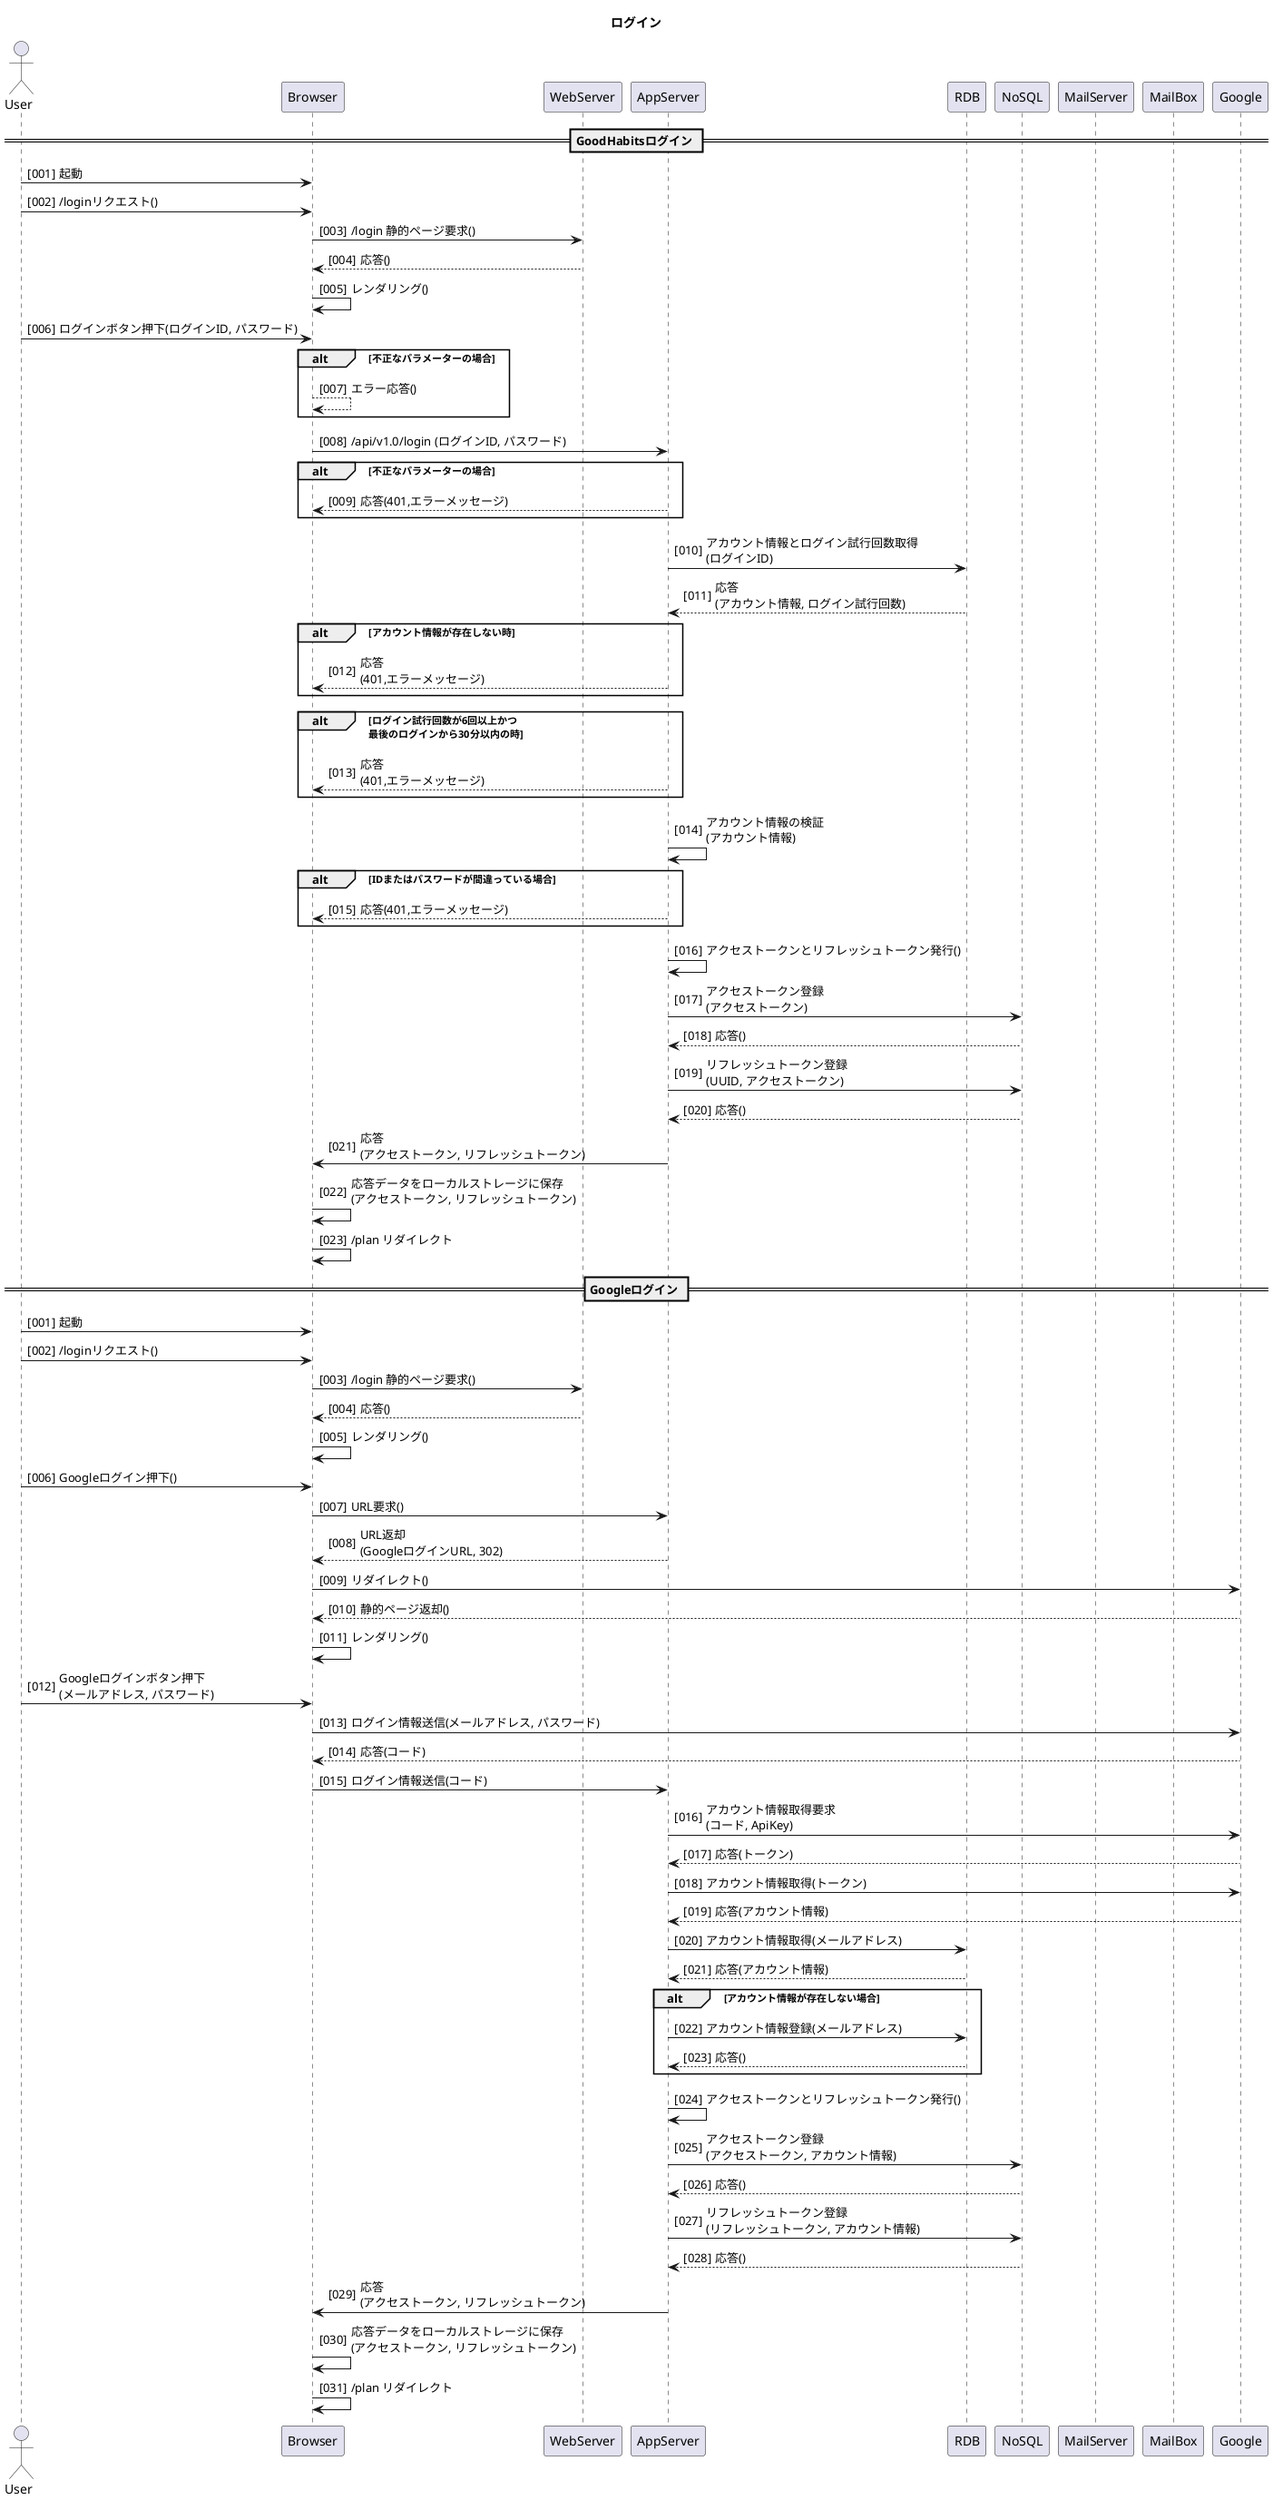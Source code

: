 @startuml ログイン
title ログイン

actor User
participant Browser
participant WebServer
participant AppServer
participant RDB
participant NoSQL
participant MailServer
participant MailBox
participant Google
!pragma teoz true

== GoodHabitsログイン ==
autonumber "[000]"

User -> Browser: 起動
User -> Browser: /loginリクエスト()
Browser -> WebServer: /login 静的ページ要求()
WebServer --> Browser: 応答()
Browser -> Browser: レンダリング()

User -> Browser: ログインボタン押下(ログインID, パスワード)
alt 不正なパラメーターの場合
  Browser --> Browser: エラー応答()
end

Browser -> AppServer: /api/v1.0/login (ログインID, パスワード)
alt 不正なパラメーターの場合
  AppServer --> Browser: 応答(401,エラーメッセージ)
end

AppServer -> RDB: アカウント情報とログイン試行回数取得\n(ログインID)
RDB --> AppServer: 応答\n(アカウント情報, ログイン試行回数)

alt アカウント情報が存在しない時
  AppServer --> Browser: 応答\n(401,エラーメッセージ)
end

alt ログイン試行回数が6回以上かつ\n最後のログインから30分以内の時
  AppServer --> Browser: 応答\n(401,エラーメッセージ)
end

AppServer -> AppServer: アカウント情報の検証\n(アカウント情報)
alt IDまたはパスワードが間違っている場合
  AppServer --> Browser: 応答(401,エラーメッセージ)
end

AppServer -> AppServer: アクセストークンとリフレッシュトークン発行()
AppServer -> NoSQL: アクセストークン登録\n(アクセストークン)
NoSQL --> AppServer: 応答()
AppServer -> NoSQL: リフレッシュトークン登録\n(UUID, アクセストークン)
NoSQL --> AppServer: 応答()

AppServer -> Browser: 応答\n(アクセストークン, リフレッシュトークン)
Browser -> Browser: 応答データをローカルストレージに保存\n(アクセストークン, リフレッシュトークン)

Browser -> Browser: /plan リダイレクト

== Googleログイン ==
autonumber "[000]"

User -> Browser: 起動
User -> Browser: /loginリクエスト()
Browser -> WebServer: /login 静的ページ要求()
WebServer --> Browser: 応答()
Browser -> Browser: レンダリング()

User -> Browser: Googleログイン押下()
Browser -> AppServer: URL要求()
AppServer --> Browser: URL返却\n(GoogleログインURL, 302)

Browser -> Google: リダイレクト()
Google --> Browser: 静的ページ返却()
Browser -> Browser: レンダリング()

User -> Browser: Googleログインボタン押下\n(メールアドレス, パスワード)
Browser -> Google: ログイン情報送信(メールアドレス, パスワード)
Google --> Browser: 応答(コード)
Browser -> AppServer: ログイン情報送信(コード)

AppServer -> Google: アカウント情報取得要求\n(コード, ApiKey)
Google --> AppServer: 応答(トークン)

AppServer -> Google: アカウント情報取得(トークン)
Google --> AppServer: 応答(アカウント情報)

AppServer -> RDB: アカウント情報取得(メールアドレス)
RDB --> AppServer: 応答(アカウント情報)

alt アカウント情報が存在しない場合
  AppServer -> RDB: アカウント情報登録(メールアドレス)
  RDB --> AppServer: 応答()
end

AppServer -> AppServer: アクセストークンとリフレッシュトークン発行()
AppServer -> NoSQL: アクセストークン登録\n(アクセストークン, アカウント情報)
NoSQL --> AppServer: 応答()
AppServer -> NoSQL: リフレッシュトークン登録\n(リフレッシュトークン, アカウント情報)
NoSQL --> AppServer: 応答()

AppServer -> Browser: 応答\n(アクセストークン, リフレッシュトークン)
Browser -> Browser: 応答データをローカルストレージに保存\n(アクセストークン, リフレッシュトークン)

Browser -> Browser: /plan リダイレクト
